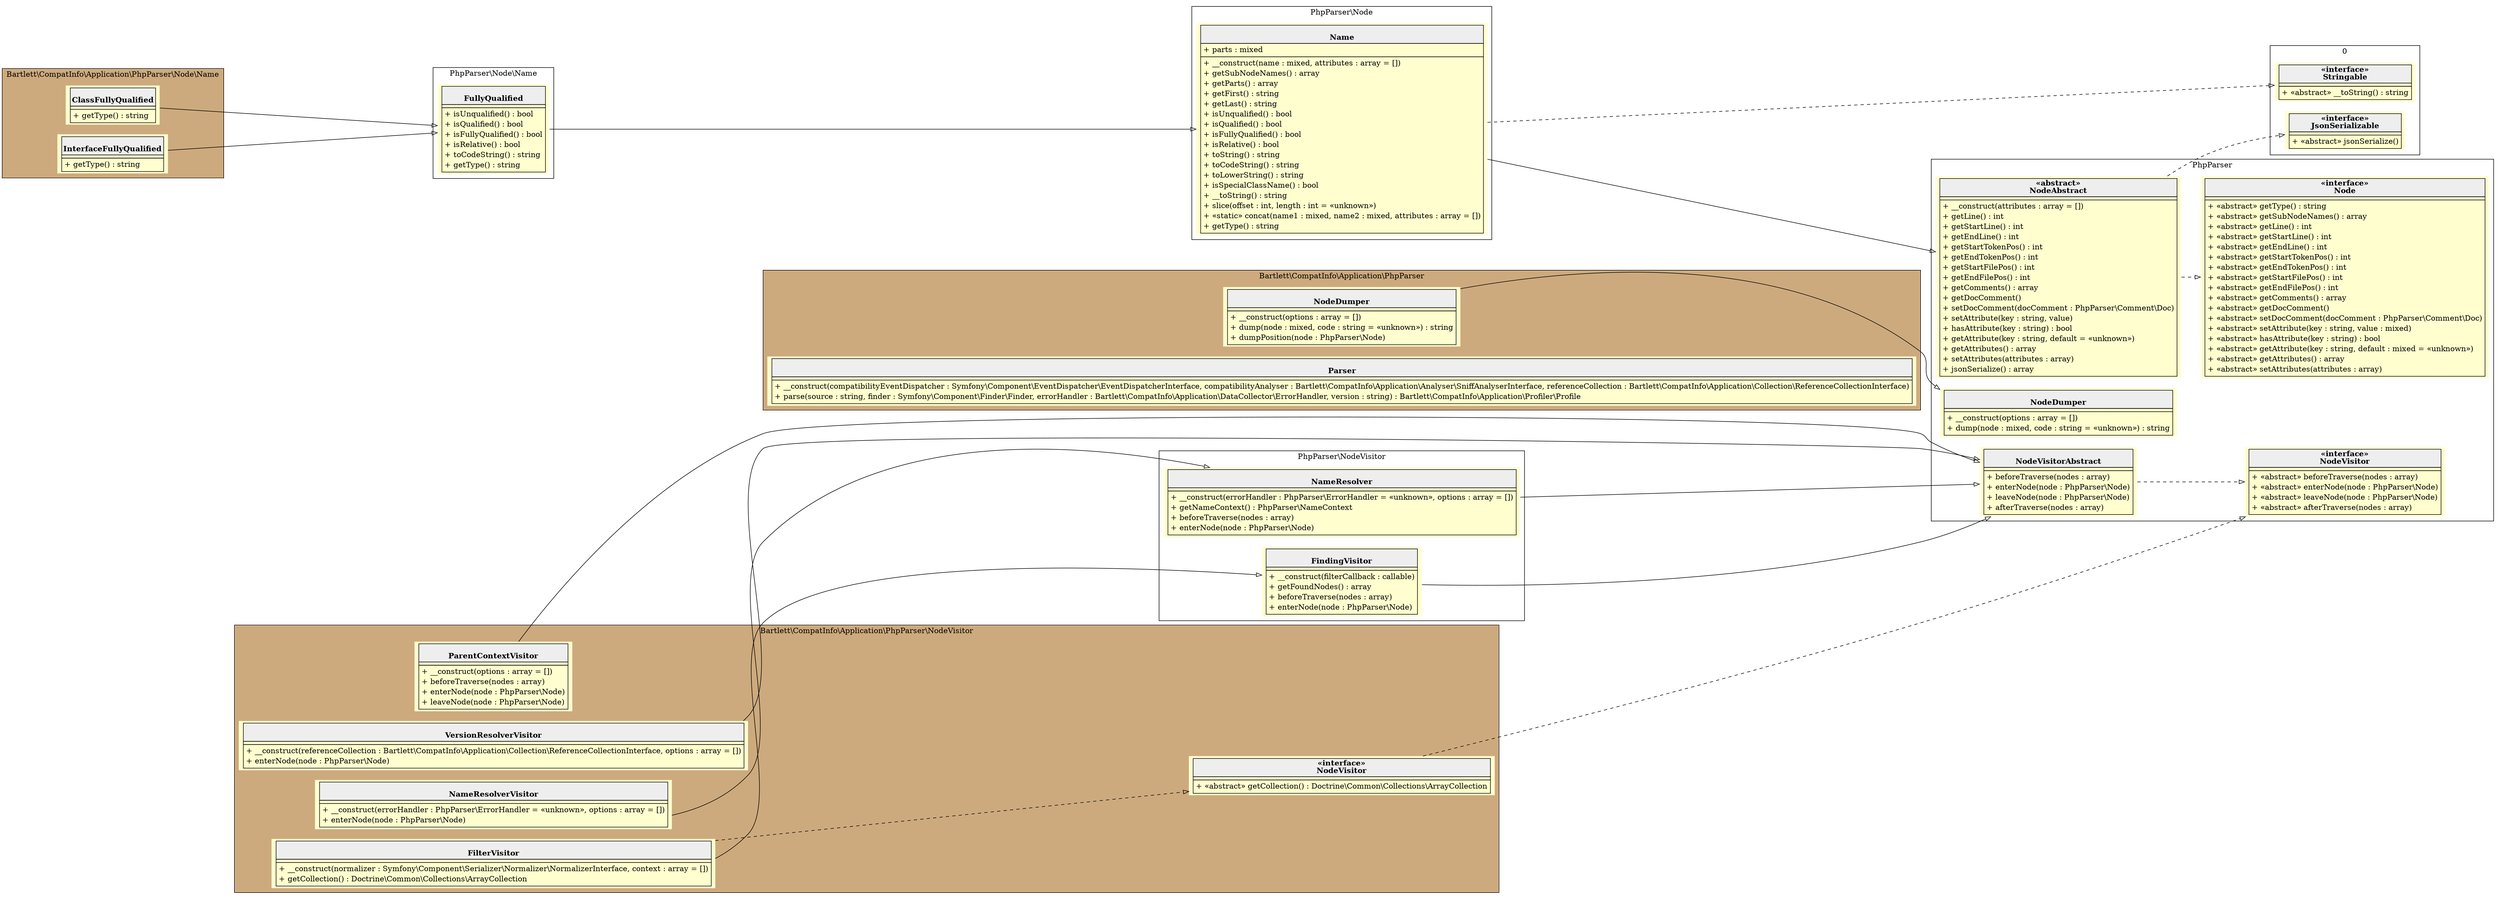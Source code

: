 digraph {
  graph [rankdir="LR" bgcolor="transparent"]
  node [fillcolor="#FEFECE" style="filled"]
  subgraph cluster_0 {
    graph [bgcolor="burlywood3"]
    label = "Bartlett\\CompatInfo\\Application\\PhpParser\\Node\\Name"
    "Bartlett\\CompatInfo\\Application\\PhpParser\\Node\\Name\\ClassFullyQualified" [shape="none" label=<
<table cellspacing="0" border="0" cellborder="1">
    <tr><td bgcolor="#eeeeee"><b><br/>ClassFullyQualified</b></td></tr>
    <tr><td></td></tr>
    <tr><td><table border="0" cellspacing="0" cellpadding="2">
    <tr><td align="left">+ getType() : string</td></tr>
</table></td></tr>
</table>>]
    "Bartlett\\CompatInfo\\Application\\PhpParser\\Node\\Name\\InterfaceFullyQualified" [shape="none" label=<
<table cellspacing="0" border="0" cellborder="1">
    <tr><td bgcolor="#eeeeee"><b><br/>InterfaceFullyQualified</b></td></tr>
    <tr><td></td></tr>
    <tr><td><table border="0" cellspacing="0" cellpadding="2">
    <tr><td align="left">+ getType() : string</td></tr>
</table></td></tr>
</table>>]
  }
  subgraph cluster_1 {
    label = "PhpParser\\Node\\Name"
    "PhpParser\\Node\\Name\\FullyQualified" [shape="none" label=<
<table cellspacing="0" border="0" cellborder="1">
    <tr><td bgcolor="#eeeeee"><b><br/>FullyQualified</b></td></tr>
    <tr><td></td></tr>
    <tr><td><table border="0" cellspacing="0" cellpadding="2">
    <tr><td align="left">+ isUnqualified() : bool</td></tr>
    <tr><td align="left">+ isQualified() : bool</td></tr>
    <tr><td align="left">+ isFullyQualified() : bool</td></tr>
    <tr><td align="left">+ isRelative() : bool</td></tr>
    <tr><td align="left">+ toCodeString() : string</td></tr>
    <tr><td align="left">+ getType() : string</td></tr>
</table></td></tr>
</table>>]
  }
  subgraph cluster_2 {
    label = "PhpParser\\Node"
    "PhpParser\\Node\\Name" [shape="none" label=<
<table cellspacing="0" border="0" cellborder="1">
    <tr><td bgcolor="#eeeeee"><b><br/>Name</b></td></tr>
    <tr><td><table border="0" cellspacing="0" cellpadding="2">
    <tr><td align="left">+ parts : mixed</td></tr>
</table></td></tr>
    <tr><td><table border="0" cellspacing="0" cellpadding="2">
    <tr><td align="left">+ __construct(name : mixed, attributes : array = [])</td></tr>
    <tr><td align="left">+ getSubNodeNames() : array</td></tr>
    <tr><td align="left">+ getParts() : array</td></tr>
    <tr><td align="left">+ getFirst() : string</td></tr>
    <tr><td align="left">+ getLast() : string</td></tr>
    <tr><td align="left">+ isUnqualified() : bool</td></tr>
    <tr><td align="left">+ isQualified() : bool</td></tr>
    <tr><td align="left">+ isFullyQualified() : bool</td></tr>
    <tr><td align="left">+ isRelative() : bool</td></tr>
    <tr><td align="left">+ toString() : string</td></tr>
    <tr><td align="left">+ toCodeString() : string</td></tr>
    <tr><td align="left">+ toLowerString() : string</td></tr>
    <tr><td align="left">+ isSpecialClassName() : bool</td></tr>
    <tr><td align="left">+ __toString() : string</td></tr>
    <tr><td align="left">+ slice(offset : int, length : int = «unknown»)</td></tr>
    <tr><td align="left">+ «static» concat(name1 : mixed, name2 : mixed, attributes : array = [])</td></tr>
    <tr><td align="left">+ getType() : string</td></tr>
</table></td></tr>
</table>>]
  }
  subgraph cluster_3 {
    label = "PhpParser"
    "PhpParser\\NodeAbstract" [shape="none" label=<
<table cellspacing="0" border="0" cellborder="1">
    <tr><td bgcolor="#eeeeee"><b>«abstract»<br/>NodeAbstract</b></td></tr>
    <tr><td></td></tr>
    <tr><td><table border="0" cellspacing="0" cellpadding="2">
    <tr><td align="left">+ __construct(attributes : array = [])</td></tr>
    <tr><td align="left">+ getLine() : int</td></tr>
    <tr><td align="left">+ getStartLine() : int</td></tr>
    <tr><td align="left">+ getEndLine() : int</td></tr>
    <tr><td align="left">+ getStartTokenPos() : int</td></tr>
    <tr><td align="left">+ getEndTokenPos() : int</td></tr>
    <tr><td align="left">+ getStartFilePos() : int</td></tr>
    <tr><td align="left">+ getEndFilePos() : int</td></tr>
    <tr><td align="left">+ getComments() : array</td></tr>
    <tr><td align="left">+ getDocComment()</td></tr>
    <tr><td align="left">+ setDocComment(docComment : PhpParser\\Comment\\Doc)</td></tr>
    <tr><td align="left">+ setAttribute(key : string, value)</td></tr>
    <tr><td align="left">+ hasAttribute(key : string) : bool</td></tr>
    <tr><td align="left">+ getAttribute(key : string, default = «unknown»)</td></tr>
    <tr><td align="left">+ getAttributes() : array</td></tr>
    <tr><td align="left">+ setAttributes(attributes : array)</td></tr>
    <tr><td align="left">+ jsonSerialize() : array</td></tr>
</table></td></tr>
</table>>]
    "PhpParser\\Node" [shape="none" label=<
<table cellspacing="0" border="0" cellborder="1">
    <tr><td bgcolor="#eeeeee"><b>«interface»<br/>Node</b></td></tr>
    <tr><td></td></tr>
    <tr><td><table border="0" cellspacing="0" cellpadding="2">
    <tr><td align="left">+ «abstract» getType() : string</td></tr>
    <tr><td align="left">+ «abstract» getSubNodeNames() : array</td></tr>
    <tr><td align="left">+ «abstract» getLine() : int</td></tr>
    <tr><td align="left">+ «abstract» getStartLine() : int</td></tr>
    <tr><td align="left">+ «abstract» getEndLine() : int</td></tr>
    <tr><td align="left">+ «abstract» getStartTokenPos() : int</td></tr>
    <tr><td align="left">+ «abstract» getEndTokenPos() : int</td></tr>
    <tr><td align="left">+ «abstract» getStartFilePos() : int</td></tr>
    <tr><td align="left">+ «abstract» getEndFilePos() : int</td></tr>
    <tr><td align="left">+ «abstract» getComments() : array</td></tr>
    <tr><td align="left">+ «abstract» getDocComment()</td></tr>
    <tr><td align="left">+ «abstract» setDocComment(docComment : PhpParser\\Comment\\Doc)</td></tr>
    <tr><td align="left">+ «abstract» setAttribute(key : string, value : mixed)</td></tr>
    <tr><td align="left">+ «abstract» hasAttribute(key : string) : bool</td></tr>
    <tr><td align="left">+ «abstract» getAttribute(key : string, default : mixed = «unknown»)</td></tr>
    <tr><td align="left">+ «abstract» getAttributes() : array</td></tr>
    <tr><td align="left">+ «abstract» setAttributes(attributes : array)</td></tr>
</table></td></tr>
</table>>]
    "PhpParser\\NodeVisitorAbstract" [shape="none" label=<
<table cellspacing="0" border="0" cellborder="1">
    <tr><td bgcolor="#eeeeee"><b><br/>NodeVisitorAbstract</b></td></tr>
    <tr><td></td></tr>
    <tr><td><table border="0" cellspacing="0" cellpadding="2">
    <tr><td align="left">+ beforeTraverse(nodes : array)</td></tr>
    <tr><td align="left">+ enterNode(node : PhpParser\\Node)</td></tr>
    <tr><td align="left">+ leaveNode(node : PhpParser\\Node)</td></tr>
    <tr><td align="left">+ afterTraverse(nodes : array)</td></tr>
</table></td></tr>
</table>>]
    "PhpParser\\NodeVisitor" [shape="none" label=<
<table cellspacing="0" border="0" cellborder="1">
    <tr><td bgcolor="#eeeeee"><b>«interface»<br/>NodeVisitor</b></td></tr>
    <tr><td></td></tr>
    <tr><td><table border="0" cellspacing="0" cellpadding="2">
    <tr><td align="left">+ «abstract» beforeTraverse(nodes : array)</td></tr>
    <tr><td align="left">+ «abstract» enterNode(node : PhpParser\\Node)</td></tr>
    <tr><td align="left">+ «abstract» leaveNode(node : PhpParser\\Node)</td></tr>
    <tr><td align="left">+ «abstract» afterTraverse(nodes : array)</td></tr>
</table></td></tr>
</table>>]
    "PhpParser\\NodeDumper" [shape="none" label=<
<table cellspacing="0" border="0" cellborder="1">
    <tr><td bgcolor="#eeeeee"><b><br/>NodeDumper</b></td></tr>
    <tr><td></td></tr>
    <tr><td><table border="0" cellspacing="0" cellpadding="2">
    <tr><td align="left">+ __construct(options : array = [])</td></tr>
    <tr><td align="left">+ dump(node : mixed, code : string = «unknown») : string</td></tr>
</table></td></tr>
</table>>]
  }
  subgraph cluster_4 {
    label = 0
    "JsonSerializable" [shape="none" label=<
<table cellspacing="0" border="0" cellborder="1">
    <tr><td bgcolor="#eeeeee"><b>«interface»<br/>JsonSerializable</b></td></tr>
    <tr><td></td></tr>
    <tr><td><table border="0" cellspacing="0" cellpadding="2">
    <tr><td align="left">+ «abstract» jsonSerialize()</td></tr>
</table></td></tr>
</table>>]
    "Stringable" [shape="none" label=<
<table cellspacing="0" border="0" cellborder="1">
    <tr><td bgcolor="#eeeeee"><b>«interface»<br/>Stringable</b></td></tr>
    <tr><td></td></tr>
    <tr><td><table border="0" cellspacing="0" cellpadding="2">
    <tr><td align="left">+ «abstract» __toString() : string</td></tr>
</table></td></tr>
</table>>]
  }
  subgraph cluster_5 {
    graph [bgcolor="burlywood3"]
    label = "Bartlett\\CompatInfo\\Application\\PhpParser\\NodeVisitor"
    "Bartlett\\CompatInfo\\Application\\PhpParser\\NodeVisitor\\FilterVisitor" [shape="none" label=<
<table cellspacing="0" border="0" cellborder="1">
    <tr><td bgcolor="#eeeeee"><b><br/>FilterVisitor</b></td></tr>
    <tr><td></td></tr>
    <tr><td><table border="0" cellspacing="0" cellpadding="2">
    <tr><td align="left">+ __construct(normalizer : Symfony\\Component\\Serializer\\Normalizer\\NormalizerInterface, context : array = [])</td></tr>
    <tr><td align="left">+ getCollection() : Doctrine\\Common\\Collections\\ArrayCollection</td></tr>
</table></td></tr>
</table>>]
    "Bartlett\\CompatInfo\\Application\\PhpParser\\NodeVisitor\\NodeVisitor" [shape="none" label=<
<table cellspacing="0" border="0" cellborder="1">
    <tr><td bgcolor="#eeeeee"><b>«interface»<br/>NodeVisitor</b></td></tr>
    <tr><td></td></tr>
    <tr><td><table border="0" cellspacing="0" cellpadding="2">
    <tr><td align="left">+ «abstract» getCollection() : Doctrine\\Common\\Collections\\ArrayCollection</td></tr>
</table></td></tr>
</table>>]
    "Bartlett\\CompatInfo\\Application\\PhpParser\\NodeVisitor\\NameResolverVisitor" [shape="none" label=<
<table cellspacing="0" border="0" cellborder="1">
    <tr><td bgcolor="#eeeeee"><b><br/>NameResolverVisitor</b></td></tr>
    <tr><td></td></tr>
    <tr><td><table border="0" cellspacing="0" cellpadding="2">
    <tr><td align="left">+ __construct(errorHandler : PhpParser\\ErrorHandler = «unknown», options : array = [])</td></tr>
    <tr><td align="left">+ enterNode(node : PhpParser\\Node)</td></tr>
</table></td></tr>
</table>>]
    "Bartlett\\CompatInfo\\Application\\PhpParser\\NodeVisitor\\ParentContextVisitor" [shape="none" label=<
<table cellspacing="0" border="0" cellborder="1">
    <tr><td bgcolor="#eeeeee"><b><br/>ParentContextVisitor</b></td></tr>
    <tr><td></td></tr>
    <tr><td><table border="0" cellspacing="0" cellpadding="2">
    <tr><td align="left">+ __construct(options : array = [])</td></tr>
    <tr><td align="left">+ beforeTraverse(nodes : array)</td></tr>
    <tr><td align="left">+ enterNode(node : PhpParser\\Node)</td></tr>
    <tr><td align="left">+ leaveNode(node : PhpParser\\Node)</td></tr>
</table></td></tr>
</table>>]
    "Bartlett\\CompatInfo\\Application\\PhpParser\\NodeVisitor\\VersionResolverVisitor" [shape="none" label=<
<table cellspacing="0" border="0" cellborder="1">
    <tr><td bgcolor="#eeeeee"><b><br/>VersionResolverVisitor</b></td></tr>
    <tr><td></td></tr>
    <tr><td><table border="0" cellspacing="0" cellpadding="2">
    <tr><td align="left">+ __construct(referenceCollection : Bartlett\\CompatInfo\\Application\\Collection\\ReferenceCollectionInterface, options : array = [])</td></tr>
    <tr><td align="left">+ enterNode(node : PhpParser\\Node)</td></tr>
</table></td></tr>
</table>>]
  }
  subgraph cluster_6 {
    label = "PhpParser\\NodeVisitor"
    "PhpParser\\NodeVisitor\\FindingVisitor" [shape="none" label=<
<table cellspacing="0" border="0" cellborder="1">
    <tr><td bgcolor="#eeeeee"><b><br/>FindingVisitor</b></td></tr>
    <tr><td></td></tr>
    <tr><td><table border="0" cellspacing="0" cellpadding="2">
    <tr><td align="left">+ __construct(filterCallback : callable)</td></tr>
    <tr><td align="left">+ getFoundNodes() : array</td></tr>
    <tr><td align="left">+ beforeTraverse(nodes : array)</td></tr>
    <tr><td align="left">+ enterNode(node : PhpParser\\Node)</td></tr>
</table></td></tr>
</table>>]
    "PhpParser\\NodeVisitor\\NameResolver" [shape="none" label=<
<table cellspacing="0" border="0" cellborder="1">
    <tr><td bgcolor="#eeeeee"><b><br/>NameResolver</b></td></tr>
    <tr><td></td></tr>
    <tr><td><table border="0" cellspacing="0" cellpadding="2">
    <tr><td align="left">+ __construct(errorHandler : PhpParser\\ErrorHandler = «unknown», options : array = [])</td></tr>
    <tr><td align="left">+ getNameContext() : PhpParser\\NameContext</td></tr>
    <tr><td align="left">+ beforeTraverse(nodes : array)</td></tr>
    <tr><td align="left">+ enterNode(node : PhpParser\\Node)</td></tr>
</table></td></tr>
</table>>]
  }
  subgraph cluster_7 {
    graph [bgcolor="burlywood3"]
    label = "Bartlett\\CompatInfo\\Application\\PhpParser"
    "Bartlett\\CompatInfo\\Application\\PhpParser\\NodeDumper" [shape="none" label=<
<table cellspacing="0" border="0" cellborder="1">
    <tr><td bgcolor="#eeeeee"><b><br/>NodeDumper</b></td></tr>
    <tr><td></td></tr>
    <tr><td><table border="0" cellspacing="0" cellpadding="2">
    <tr><td align="left">+ __construct(options : array = [])</td></tr>
    <tr><td align="left">+ dump(node : mixed, code : string = «unknown») : string</td></tr>
    <tr><td align="left">+ dumpPosition(node : PhpParser\\Node)</td></tr>
</table></td></tr>
</table>>]
    "Bartlett\\CompatInfo\\Application\\PhpParser\\Parser" [shape="none" label=<
<table cellspacing="0" border="0" cellborder="1">
    <tr><td bgcolor="#eeeeee"><b><br/>Parser</b></td></tr>
    <tr><td></td></tr>
    <tr><td><table border="0" cellspacing="0" cellpadding="2">
    <tr><td align="left">+ __construct(compatibilityEventDispatcher : Symfony\\Component\\EventDispatcher\\EventDispatcherInterface, compatibilityAnalyser : Bartlett\\CompatInfo\\Application\\Analyser\\SniffAnalyserInterface, referenceCollection : Bartlett\\CompatInfo\\Application\\Collection\\ReferenceCollectionInterface)</td></tr>
    <tr><td align="left">+ parse(source : string, finder : Symfony\\Component\\Finder\\Finder, errorHandler : Bartlett\\CompatInfo\\Application\\DataCollector\\ErrorHandler, version : string) : Bartlett\\CompatInfo\\Application\\Profiler\\Profile</td></tr>
</table></td></tr>
</table>>]
  }
  "PhpParser\\NodeAbstract" -> "PhpParser\\Node" [arrowhead="empty" style="dashed"]
  "PhpParser\\NodeAbstract" -> "JsonSerializable" [arrowhead="empty" style="dashed"]
  "PhpParser\\Node\\Name" -> "PhpParser\\NodeAbstract" [arrowhead="empty" style="filled"]
  "PhpParser\\Node\\Name" -> "Stringable" [arrowhead="empty" style="dashed"]
  "PhpParser\\Node\\Name\\FullyQualified" -> "PhpParser\\Node\\Name" [arrowhead="empty" style="filled"]
  "Bartlett\\CompatInfo\\Application\\PhpParser\\Node\\Name\\ClassFullyQualified" -> "PhpParser\\Node\\Name\\FullyQualified" [arrowhead="empty" style="filled"]
  "Bartlett\\CompatInfo\\Application\\PhpParser\\Node\\Name\\InterfaceFullyQualified" -> "PhpParser\\Node\\Name\\FullyQualified" [arrowhead="empty" style="filled"]
  "PhpParser\\NodeVisitorAbstract" -> "PhpParser\\NodeVisitor" [arrowhead="empty" style="dashed"]
  "PhpParser\\NodeVisitor\\FindingVisitor" -> "PhpParser\\NodeVisitorAbstract" [arrowhead="empty" style="filled"]
  "Bartlett\\CompatInfo\\Application\\PhpParser\\NodeVisitor\\FilterVisitor" -> "PhpParser\\NodeVisitor\\FindingVisitor" [arrowhead="empty" style="filled"]
  "Bartlett\\CompatInfo\\Application\\PhpParser\\NodeVisitor\\NodeVisitor" -> "PhpParser\\NodeVisitor" [arrowhead="empty" style="dashed"]
  "Bartlett\\CompatInfo\\Application\\PhpParser\\NodeVisitor\\FilterVisitor" -> "Bartlett\\CompatInfo\\Application\\PhpParser\\NodeVisitor\\NodeVisitor" [arrowhead="empty" style="dashed"]
  "PhpParser\\NodeVisitor\\NameResolver" -> "PhpParser\\NodeVisitorAbstract" [arrowhead="empty" style="filled"]
  "Bartlett\\CompatInfo\\Application\\PhpParser\\NodeVisitor\\NameResolverVisitor" -> "PhpParser\\NodeVisitor\\NameResolver" [arrowhead="empty" style="filled"]
  "Bartlett\\CompatInfo\\Application\\PhpParser\\NodeVisitor\\ParentContextVisitor" -> "PhpParser\\NodeVisitorAbstract" [arrowhead="empty" style="filled"]
  "Bartlett\\CompatInfo\\Application\\PhpParser\\NodeVisitor\\VersionResolverVisitor" -> "PhpParser\\NodeVisitorAbstract" [arrowhead="empty" style="filled"]
  "Bartlett\\CompatInfo\\Application\\PhpParser\\NodeDumper" -> "PhpParser\\NodeDumper" [arrowhead="empty" style="filled"]
}
